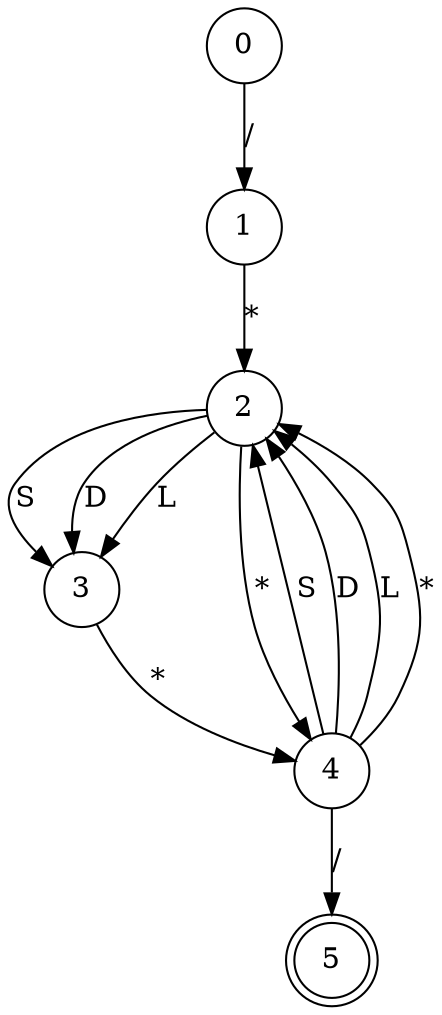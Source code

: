 // Grafo JavaScript
digraph {
	node [shape=circle]
	0 [label=0]
	0 -> 1 [label="/"]
	1 [label=1]
	1 -> 2 [label="*"]
	2 [label=2]
	2 -> 3 [label=S]
	2 -> 3 [label=D]
	2 -> 3 [label=L]
	4 -> 2 [label=S]
	4 -> 2 [label=D]
	4 -> 2 [label=L]
	3 [label=3]
	3 -> 4 [label="*"]
	2 -> 4 [label="*"]
	4 -> 2 [label="*"]
	4 [label=4]
	4 -> 5 [label="/"]
	5 [shape=doublecircle]
}
